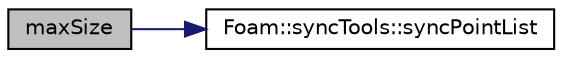 digraph "maxSize"
{
  bgcolor="transparent";
  edge [fontname="Helvetica",fontsize="10",labelfontname="Helvetica",labelfontsize="10"];
  node [fontname="Helvetica",fontsize="10",shape=record];
  rankdir="LR";
  Node1 [label="maxSize",height=0.2,width=0.4,color="black", fillcolor="grey75", style="filled" fontcolor="black"];
  Node1 -> Node2 [color="midnightblue",fontsize="10",style="solid",fontname="Helvetica"];
  Node2 [label="Foam::syncTools::syncPointList",height=0.2,width=0.4,color="black",URL="$classFoam_1_1syncTools.html#af5bc1e56ab816a506dc01789e3e57857",tooltip="Synchronize values on all mesh points. "];
}
